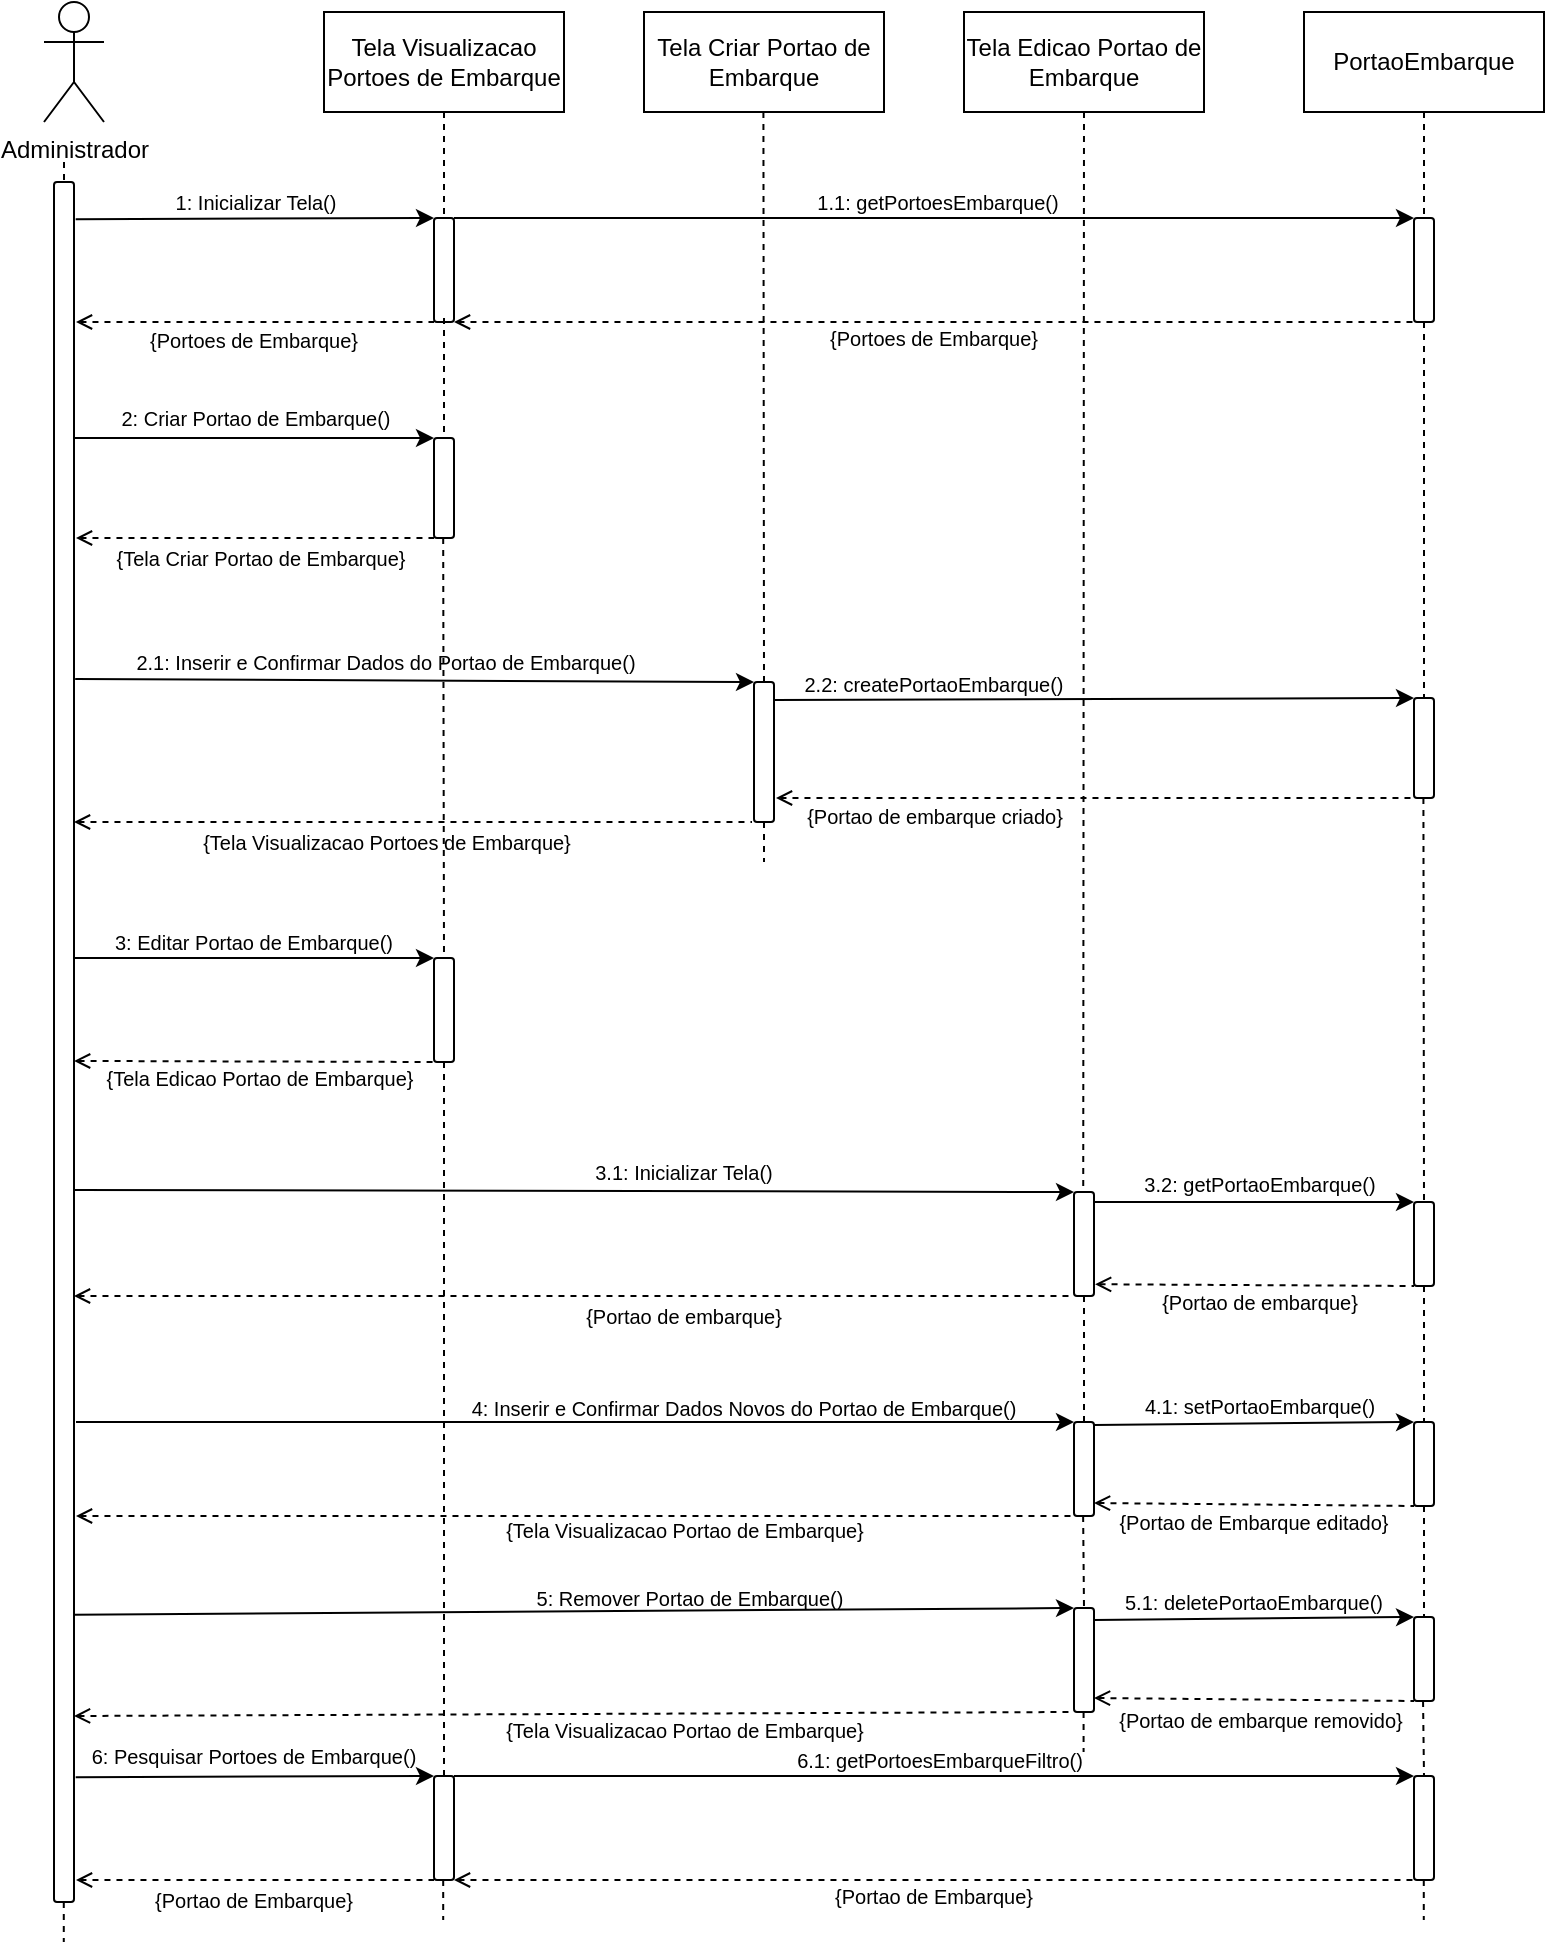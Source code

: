 <mxfile version="26.0.3">
  <diagram name="Página-1" id="dqLcOb5ojzZijLl2xL6k">
    <mxGraphModel dx="947" dy="493" grid="1" gridSize="10" guides="1" tooltips="1" connect="1" arrows="1" fold="1" page="1" pageScale="1" pageWidth="827" pageHeight="1169" math="0" shadow="0">
      <root>
        <mxCell id="0" />
        <mxCell id="1" parent="0" />
        <mxCell id="axeA_orivt2Zv7nJtLyO-1" value="Administrador" style="shape=umlActor;verticalLabelPosition=bottom;verticalAlign=top;html=1;outlineConnect=0;" parent="1" vertex="1">
          <mxGeometry x="130" y="210" width="30" height="60" as="geometry" />
        </mxCell>
        <mxCell id="axeA_orivt2Zv7nJtLyO-3" value="Tela Visualizacao Portoes de Embarque" style="rounded=0;whiteSpace=wrap;html=1;" parent="1" vertex="1">
          <mxGeometry x="270" y="215" width="120" height="50" as="geometry" />
        </mxCell>
        <mxCell id="axeA_orivt2Zv7nJtLyO-4" value="PortaoEmbarque" style="rounded=0;whiteSpace=wrap;html=1;" parent="1" vertex="1">
          <mxGeometry x="760" y="215" width="120" height="50" as="geometry" />
        </mxCell>
        <mxCell id="axeA_orivt2Zv7nJtLyO-5" value="" style="endArrow=none;dashed=1;html=1;rounded=0;exitX=0.5;exitY=1;exitDx=0;exitDy=0;" parent="1" source="axeA_orivt2Zv7nJtLyO-8" edge="1">
          <mxGeometry width="50" height="50" relative="1" as="geometry">
            <mxPoint x="140" y="290" as="sourcePoint" />
            <mxPoint x="140" y="912.5" as="targetPoint" />
          </mxGeometry>
        </mxCell>
        <mxCell id="axeA_orivt2Zv7nJtLyO-9" value="" style="endArrow=none;dashed=1;html=1;rounded=0;entryX=0.5;entryY=0;entryDx=0;entryDy=0;" parent="1" target="axeA_orivt2Zv7nJtLyO-8" edge="1">
          <mxGeometry width="50" height="50" relative="1" as="geometry">
            <mxPoint x="140" y="290" as="sourcePoint" />
            <mxPoint x="140" y="650" as="targetPoint" />
          </mxGeometry>
        </mxCell>
        <mxCell id="axeA_orivt2Zv7nJtLyO-8" value="" style="rounded=1;whiteSpace=wrap;html=1;" parent="1" vertex="1">
          <mxGeometry x="135" y="300" width="10" height="860" as="geometry" />
        </mxCell>
        <mxCell id="axeA_orivt2Zv7nJtLyO-12" value="" style="rounded=1;whiteSpace=wrap;html=1;" parent="1" vertex="1">
          <mxGeometry x="325" y="428" width="10" height="50" as="geometry" />
        </mxCell>
        <mxCell id="axeA_orivt2Zv7nJtLyO-13" value="" style="endArrow=classic;html=1;rounded=0;entryX=0;entryY=0;entryDx=0;entryDy=0;" parent="1" target="axeA_orivt2Zv7nJtLyO-12" edge="1">
          <mxGeometry width="50" height="50" relative="1" as="geometry">
            <mxPoint x="145" y="428" as="sourcePoint" />
            <mxPoint x="320" y="428" as="targetPoint" />
          </mxGeometry>
        </mxCell>
        <mxCell id="axeA_orivt2Zv7nJtLyO-14" value="&lt;font&gt;2: Criar &lt;/font&gt;Portao de Embarque&lt;font&gt;()&lt;/font&gt;" style="text;html=1;align=center;verticalAlign=middle;whiteSpace=wrap;rounded=0;fontSize=10;" parent="1" vertex="1">
          <mxGeometry x="161" y="408" width="150" height="20" as="geometry" />
        </mxCell>
        <mxCell id="axeA_orivt2Zv7nJtLyO-15" value="" style="endArrow=none;dashed=1;html=1;rounded=0;exitX=0.5;exitY=1;exitDx=0;exitDy=0;entryX=0.5;entryY=0;entryDx=0;entryDy=0;" parent="1" source="axeA_orivt2Zv7nJtLyO-4" target="axeA_orivt2Zv7nJtLyO-65" edge="1">
          <mxGeometry width="50" height="50" relative="1" as="geometry">
            <mxPoint x="929.76" y="265" as="sourcePoint" />
            <mxPoint x="929.76" y="515" as="targetPoint" />
          </mxGeometry>
        </mxCell>
        <mxCell id="axeA_orivt2Zv7nJtLyO-17" value="Tela Criar Portao de Embarque" style="rounded=0;whiteSpace=wrap;html=1;" parent="1" vertex="1">
          <mxGeometry x="430" y="215" width="120" height="50" as="geometry" />
        </mxCell>
        <mxCell id="axeA_orivt2Zv7nJtLyO-18" value="" style="endArrow=none;dashed=1;html=1;rounded=0;exitX=0.5;exitY=1;exitDx=0;exitDy=0;" parent="1" source="axeA_orivt2Zv7nJtLyO-22" edge="1">
          <mxGeometry width="50" height="50" relative="1" as="geometry">
            <mxPoint x="489.76" y="395" as="sourcePoint" />
            <mxPoint x="490" y="640" as="targetPoint" />
          </mxGeometry>
        </mxCell>
        <mxCell id="axeA_orivt2Zv7nJtLyO-20" value="{Tela Criar&amp;nbsp;Portao de Embarque}" style="text;html=1;align=center;verticalAlign=middle;whiteSpace=wrap;rounded=0;fontSize=10;" parent="1" vertex="1">
          <mxGeometry x="161" y="478" width="155" height="20" as="geometry" />
        </mxCell>
        <mxCell id="axeA_orivt2Zv7nJtLyO-23" value="" style="endArrow=none;html=1;rounded=0;entryX=0;entryY=1;entryDx=0;entryDy=0;dashed=1;endFill=0;startArrow=open;startFill=0;" parent="1" target="axeA_orivt2Zv7nJtLyO-12" edge="1">
          <mxGeometry width="50" height="50" relative="1" as="geometry">
            <mxPoint x="146" y="478" as="sourcePoint" />
            <mxPoint x="290" y="478" as="targetPoint" />
          </mxGeometry>
        </mxCell>
        <mxCell id="axeA_orivt2Zv7nJtLyO-22" value="" style="rounded=1;whiteSpace=wrap;html=1;" parent="1" vertex="1">
          <mxGeometry x="485" y="550" width="10" height="70" as="geometry" />
        </mxCell>
        <mxCell id="axeA_orivt2Zv7nJtLyO-27" value="" style="endArrow=classic;html=1;rounded=0;entryX=0;entryY=0;entryDx=0;entryDy=0;exitX=1.058;exitY=0.289;exitDx=0;exitDy=0;exitPerimeter=0;" parent="1" source="axeA_orivt2Zv7nJtLyO-8" target="axeA_orivt2Zv7nJtLyO-22" edge="1">
          <mxGeometry width="50" height="50" relative="1" as="geometry">
            <mxPoint x="150" y="550" as="sourcePoint" />
            <mxPoint x="485" y="550" as="targetPoint" />
          </mxGeometry>
        </mxCell>
        <mxCell id="axeA_orivt2Zv7nJtLyO-30" value="&lt;font&gt;2.1: Inserir e Confirmar Dados do &lt;/font&gt;Portao de Embarque&lt;font&gt;()&lt;/font&gt;" style="text;html=1;align=center;verticalAlign=middle;whiteSpace=wrap;rounded=0;fontSize=10;" parent="1" vertex="1">
          <mxGeometry x="152" y="530" width="298" height="20" as="geometry" />
        </mxCell>
        <mxCell id="axeA_orivt2Zv7nJtLyO-31" value="" style="endArrow=classic;html=1;rounded=0;exitX=1.024;exitY=0.356;exitDx=0;exitDy=0;exitPerimeter=0;entryX=0;entryY=0;entryDx=0;entryDy=0;" parent="1" target="axeA_orivt2Zv7nJtLyO-32" edge="1">
          <mxGeometry width="50" height="50" relative="1" as="geometry">
            <mxPoint x="495" y="559" as="sourcePoint" />
            <mxPoint x="630" y="558" as="targetPoint" />
          </mxGeometry>
        </mxCell>
        <mxCell id="axeA_orivt2Zv7nJtLyO-32" value="" style="rounded=1;whiteSpace=wrap;html=1;" parent="1" vertex="1">
          <mxGeometry x="815" y="558" width="10" height="50" as="geometry" />
        </mxCell>
        <mxCell id="axeA_orivt2Zv7nJtLyO-34" value="" style="endArrow=none;html=1;rounded=0;entryX=0;entryY=1;entryDx=0;entryDy=0;dashed=1;endFill=0;startArrow=open;startFill=0;" parent="1" target="axeA_orivt2Zv7nJtLyO-32" edge="1">
          <mxGeometry width="50" height="50" relative="1" as="geometry">
            <mxPoint x="496" y="608" as="sourcePoint" />
            <mxPoint x="645" y="599" as="targetPoint" />
          </mxGeometry>
        </mxCell>
        <mxCell id="axeA_orivt2Zv7nJtLyO-35" value="2.2: createPortaoEmbarque()" style="text;html=1;align=center;verticalAlign=middle;whiteSpace=wrap;rounded=0;fontSize=10;" parent="1" vertex="1">
          <mxGeometry x="475" y="541" width="200" height="20" as="geometry" />
        </mxCell>
        <mxCell id="axeA_orivt2Zv7nJtLyO-36" value="" style="endArrow=none;html=1;rounded=0;entryX=0;entryY=1;entryDx=0;entryDy=0;dashed=1;endFill=0;startArrow=open;startFill=0;" parent="1" edge="1">
          <mxGeometry width="50" height="50" relative="1" as="geometry">
            <mxPoint x="145" y="620" as="sourcePoint" />
            <mxPoint x="484" y="620" as="targetPoint" />
          </mxGeometry>
        </mxCell>
        <mxCell id="axeA_orivt2Zv7nJtLyO-37" value="{Tela Visualizacao&amp;nbsp;Portoes de Embarque}" style="text;html=1;align=center;verticalAlign=middle;whiteSpace=wrap;rounded=0;fontSize=10;" parent="1" vertex="1">
          <mxGeometry x="203.5" y="620" width="195" height="20" as="geometry" />
        </mxCell>
        <mxCell id="axeA_orivt2Zv7nJtLyO-40" value="Tela Edicao Portao de Embarque" style="rounded=0;whiteSpace=wrap;html=1;" parent="1" vertex="1">
          <mxGeometry x="590" y="215" width="120" height="50" as="geometry" />
        </mxCell>
        <mxCell id="axeA_orivt2Zv7nJtLyO-45" value="" style="endArrow=none;dashed=1;html=1;rounded=0;exitX=0.5;exitY=1;exitDx=0;exitDy=0;entryX=0.5;entryY=0;entryDx=0;entryDy=0;" parent="1" source="axeA_orivt2Zv7nJtLyO-81" target="0-eEK_Ey9VHcflzUC_9f-5" edge="1">
          <mxGeometry width="50" height="50" relative="1" as="geometry">
            <mxPoint x="650" y="140" as="sourcePoint" />
            <mxPoint x="650" y="915" as="targetPoint" />
          </mxGeometry>
        </mxCell>
        <mxCell id="axeA_orivt2Zv7nJtLyO-54" value="" style="rounded=1;whiteSpace=wrap;html=1;" parent="1" vertex="1">
          <mxGeometry x="325" y="318" width="10" height="52" as="geometry" />
        </mxCell>
        <mxCell id="axeA_orivt2Zv7nJtLyO-60" value="" style="endArrow=classic;html=1;rounded=0;exitX=1.085;exitY=0.449;exitDx=0;exitDy=0;exitPerimeter=0;entryX=0;entryY=0;entryDx=0;entryDy=0;" parent="1" target="axeA_orivt2Zv7nJtLyO-54" edge="1">
          <mxGeometry width="50" height="50" relative="1" as="geometry">
            <mxPoint x="145.85" y="318.59" as="sourcePoint" />
            <mxPoint x="690" y="309" as="targetPoint" />
          </mxGeometry>
        </mxCell>
        <mxCell id="axeA_orivt2Zv7nJtLyO-61" value="" style="endArrow=none;html=1;rounded=0;entryX=0;entryY=1;entryDx=0;entryDy=0;dashed=1;endFill=0;startArrow=open;startFill=0;" parent="1" target="axeA_orivt2Zv7nJtLyO-54" edge="1">
          <mxGeometry width="50" height="50" relative="1" as="geometry">
            <mxPoint x="146" y="370" as="sourcePoint" />
            <mxPoint x="635" y="368" as="targetPoint" />
          </mxGeometry>
        </mxCell>
        <mxCell id="axeA_orivt2Zv7nJtLyO-63" value="&lt;font&gt;1: Inicializar Tela()&lt;/font&gt;" style="text;html=1;align=center;verticalAlign=middle;whiteSpace=wrap;rounded=0;fontSize=10;" parent="1" vertex="1">
          <mxGeometry x="156" y="300" width="160" height="20" as="geometry" />
        </mxCell>
        <mxCell id="axeA_orivt2Zv7nJtLyO-65" value="" style="rounded=1;whiteSpace=wrap;html=1;" parent="1" vertex="1">
          <mxGeometry x="815" y="318" width="10" height="52" as="geometry" />
        </mxCell>
        <mxCell id="axeA_orivt2Zv7nJtLyO-66" value="" style="endArrow=classic;html=1;rounded=0;exitX=1;exitY=0;exitDx=0;exitDy=0;entryX=0;entryY=0;entryDx=0;entryDy=0;" parent="1" source="axeA_orivt2Zv7nJtLyO-54" target="axeA_orivt2Zv7nJtLyO-65" edge="1">
          <mxGeometry width="50" height="50" relative="1" as="geometry">
            <mxPoint x="624" y="318.66" as="sourcePoint" />
            <mxPoint x="820" y="320" as="targetPoint" />
          </mxGeometry>
        </mxCell>
        <mxCell id="axeA_orivt2Zv7nJtLyO-67" value="" style="endArrow=none;html=1;rounded=0;entryX=0;entryY=1;entryDx=0;entryDy=0;dashed=1;endFill=0;startArrow=open;startFill=0;exitX=1;exitY=1;exitDx=0;exitDy=0;" parent="1" source="axeA_orivt2Zv7nJtLyO-54" target="axeA_orivt2Zv7nJtLyO-65" edge="1">
          <mxGeometry width="50" height="50" relative="1" as="geometry">
            <mxPoint x="623" y="368" as="sourcePoint" />
            <mxPoint x="925" y="368" as="targetPoint" />
          </mxGeometry>
        </mxCell>
        <mxCell id="axeA_orivt2Zv7nJtLyO-68" value="&lt;font&gt;3.2: getPortaoEmbarque&lt;/font&gt;&lt;font&gt;()&lt;/font&gt;" style="text;html=1;align=center;verticalAlign=middle;whiteSpace=wrap;rounded=0;fontSize=10;" parent="1" vertex="1">
          <mxGeometry x="658" y="791" width="160" height="20" as="geometry" />
        </mxCell>
        <mxCell id="axeA_orivt2Zv7nJtLyO-70" value="{Portoes de Embarque}" style="text;html=1;align=center;verticalAlign=middle;whiteSpace=wrap;rounded=0;fontSize=10;" parent="1" vertex="1">
          <mxGeometry x="510" y="368" width="130" height="20" as="geometry" />
        </mxCell>
        <mxCell id="axeA_orivt2Zv7nJtLyO-73" value="{Portoes de Embarque}" style="text;html=1;align=center;verticalAlign=middle;whiteSpace=wrap;rounded=0;fontSize=10;" parent="1" vertex="1">
          <mxGeometry x="145" y="369" width="180" height="20" as="geometry" />
        </mxCell>
        <mxCell id="axeA_orivt2Zv7nJtLyO-76" value="" style="rounded=1;whiteSpace=wrap;html=1;" parent="1" vertex="1">
          <mxGeometry x="325" y="688" width="10" height="52" as="geometry" />
        </mxCell>
        <mxCell id="axeA_orivt2Zv7nJtLyO-77" value="" style="endArrow=classic;html=1;rounded=0;entryX=0;entryY=0;entryDx=0;entryDy=0;" parent="1" target="axeA_orivt2Zv7nJtLyO-76" edge="1">
          <mxGeometry width="50" height="50" relative="1" as="geometry">
            <mxPoint x="145" y="688" as="sourcePoint" />
            <mxPoint x="691" y="677" as="targetPoint" />
          </mxGeometry>
        </mxCell>
        <mxCell id="axeA_orivt2Zv7nJtLyO-78" value="" style="endArrow=none;html=1;rounded=0;entryX=0;entryY=1;entryDx=0;entryDy=0;dashed=1;endFill=0;startArrow=open;startFill=0;exitX=1.005;exitY=0.617;exitDx=0;exitDy=0;exitPerimeter=0;" parent="1" target="axeA_orivt2Zv7nJtLyO-76" edge="1">
          <mxGeometry width="50" height="50" relative="1" as="geometry">
            <mxPoint x="145.05" y="739.47" as="sourcePoint" />
            <mxPoint x="636" y="736" as="targetPoint" />
          </mxGeometry>
        </mxCell>
        <mxCell id="axeA_orivt2Zv7nJtLyO-79" value="&lt;font&gt;3: Editar &lt;/font&gt;Portao de Embarque&lt;font&gt;()&lt;/font&gt;" style="text;html=1;align=center;verticalAlign=middle;whiteSpace=wrap;rounded=0;fontSize=10;" parent="1" vertex="1">
          <mxGeometry x="155" y="670" width="160" height="20" as="geometry" />
        </mxCell>
        <mxCell id="axeA_orivt2Zv7nJtLyO-80" value="{Tela Edicao&amp;nbsp;Portao de Embarque}" style="text;html=1;align=center;verticalAlign=middle;whiteSpace=wrap;rounded=0;fontSize=10;" parent="1" vertex="1">
          <mxGeometry x="148" y="738" width="180" height="20" as="geometry" />
        </mxCell>
        <mxCell id="axeA_orivt2Zv7nJtLyO-81" value="" style="rounded=1;whiteSpace=wrap;html=1;" parent="1" vertex="1">
          <mxGeometry x="645" y="805" width="10" height="52" as="geometry" />
        </mxCell>
        <mxCell id="axeA_orivt2Zv7nJtLyO-83" value="" style="endArrow=classic;html=1;rounded=0;entryX=0;entryY=0;entryDx=0;entryDy=0;exitX=1.015;exitY=0.586;exitDx=0;exitDy=0;exitPerimeter=0;" parent="1" source="axeA_orivt2Zv7nJtLyO-8" target="axeA_orivt2Zv7nJtLyO-81" edge="1">
          <mxGeometry width="50" height="50" relative="1" as="geometry">
            <mxPoint x="150" y="805" as="sourcePoint" />
            <mxPoint x="785" y="809" as="targetPoint" />
          </mxGeometry>
        </mxCell>
        <mxCell id="axeA_orivt2Zv7nJtLyO-84" value="" style="endArrow=none;html=1;rounded=0;entryX=0;entryY=1;entryDx=0;entryDy=0;dashed=1;endFill=0;startArrow=open;startFill=0;" parent="1" target="axeA_orivt2Zv7nJtLyO-81" edge="1">
          <mxGeometry width="50" height="50" relative="1" as="geometry">
            <mxPoint x="145" y="857" as="sourcePoint" />
            <mxPoint x="785" y="861" as="targetPoint" />
          </mxGeometry>
        </mxCell>
        <mxCell id="axeA_orivt2Zv7nJtLyO-85" value="&lt;font&gt;3.1: Inicializar Tela()&lt;/font&gt;" style="text;html=1;align=center;verticalAlign=middle;whiteSpace=wrap;rounded=0;fontSize=10;" parent="1" vertex="1">
          <mxGeometry x="370" y="785" width="160" height="20" as="geometry" />
        </mxCell>
        <mxCell id="axeA_orivt2Zv7nJtLyO-87" value="" style="endArrow=none;dashed=1;html=1;rounded=0;entryX=0.5;entryY=0;entryDx=0;entryDy=0;" parent="1" source="axeA_orivt2Zv7nJtLyO-88" target="0-eEK_Ey9VHcflzUC_9f-7" edge="1">
          <mxGeometry width="50" height="50" relative="1" as="geometry">
            <mxPoint x="795" y="635" as="sourcePoint" />
            <mxPoint x="795" y="925" as="targetPoint" />
          </mxGeometry>
        </mxCell>
        <mxCell id="axeA_orivt2Zv7nJtLyO-88" value="" style="rounded=1;whiteSpace=wrap;html=1;" parent="1" vertex="1">
          <mxGeometry x="815" y="810" width="10" height="42" as="geometry" />
        </mxCell>
        <mxCell id="axeA_orivt2Zv7nJtLyO-90" value="" style="endArrow=classic;html=1;rounded=0;exitX=1;exitY=0;exitDx=0;exitDy=0;entryX=0;entryY=0;entryDx=0;entryDy=0;" parent="1" target="axeA_orivt2Zv7nJtLyO-88" edge="1">
          <mxGeometry width="50" height="50" relative="1" as="geometry">
            <mxPoint x="655" y="810" as="sourcePoint" />
            <mxPoint x="935" y="810.66" as="targetPoint" />
          </mxGeometry>
        </mxCell>
        <mxCell id="axeA_orivt2Zv7nJtLyO-91" value="" style="endArrow=none;html=1;rounded=0;entryX=0;entryY=1;entryDx=0;entryDy=0;dashed=1;endFill=0;startArrow=open;startFill=0;exitX=1.054;exitY=0.887;exitDx=0;exitDy=0;exitPerimeter=0;" parent="1" source="axeA_orivt2Zv7nJtLyO-81" target="axeA_orivt2Zv7nJtLyO-88" edge="1">
          <mxGeometry width="50" height="50" relative="1" as="geometry">
            <mxPoint x="660" y="852" as="sourcePoint" />
            <mxPoint x="786" y="852" as="targetPoint" />
          </mxGeometry>
        </mxCell>
        <mxCell id="axeA_orivt2Zv7nJtLyO-92" value="&lt;font&gt;1.1: get&lt;/font&gt;PortoesEmbarque&lt;font&gt;()&lt;/font&gt;" style="text;html=1;align=center;verticalAlign=middle;whiteSpace=wrap;rounded=0;fontSize=10;" parent="1" vertex="1">
          <mxGeometry x="497" y="300" width="160" height="20" as="geometry" />
        </mxCell>
        <mxCell id="axeA_orivt2Zv7nJtLyO-93" value="{Portao de embarque}" style="text;html=1;align=center;verticalAlign=middle;whiteSpace=wrap;rounded=0;fontSize=10;" parent="1" vertex="1">
          <mxGeometry x="673" y="850" width="130" height="20" as="geometry" />
        </mxCell>
        <mxCell id="axeA_orivt2Zv7nJtLyO-94" value="{Portao de embarque}" style="text;html=1;align=center;verticalAlign=middle;whiteSpace=wrap;rounded=0;fontSize=10;" parent="1" vertex="1">
          <mxGeometry x="385" y="857" width="130" height="20" as="geometry" />
        </mxCell>
        <mxCell id="0-eEK_Ey9VHcflzUC_9f-3" value="&lt;font&gt;4: Inserir e Confirmar Dados Novos do &lt;/font&gt;Portao de Embarque&lt;font&gt;()&lt;/font&gt;" style="text;html=1;align=center;verticalAlign=middle;whiteSpace=wrap;rounded=0;fontSize=10;" parent="1" vertex="1">
          <mxGeometry x="330" y="903" width="300" height="20" as="geometry" />
        </mxCell>
        <mxCell id="0-eEK_Ey9VHcflzUC_9f-4" value="" style="endArrow=classic;html=1;rounded=0;entryX=0;entryY=0;entryDx=0;entryDy=0;" parent="1" target="0-eEK_Ey9VHcflzUC_9f-5" edge="1">
          <mxGeometry width="50" height="50" relative="1" as="geometry">
            <mxPoint x="146" y="920" as="sourcePoint" />
            <mxPoint x="785" y="929" as="targetPoint" />
            <Array as="points">
              <mxPoint x="370" y="920" />
            </Array>
          </mxGeometry>
        </mxCell>
        <mxCell id="0-eEK_Ey9VHcflzUC_9f-5" value="" style="rounded=1;whiteSpace=wrap;html=1;" parent="1" vertex="1">
          <mxGeometry x="645" y="920" width="10" height="47" as="geometry" />
        </mxCell>
        <mxCell id="0-eEK_Ey9VHcflzUC_9f-6" value="" style="endArrow=none;html=1;rounded=0;entryX=0;entryY=1;entryDx=0;entryDy=0;dashed=1;endFill=0;startArrow=open;startFill=0;" parent="1" target="0-eEK_Ey9VHcflzUC_9f-5" edge="1">
          <mxGeometry width="50" height="50" relative="1" as="geometry">
            <mxPoint x="146" y="967" as="sourcePoint" />
            <mxPoint x="784" y="971" as="targetPoint" />
          </mxGeometry>
        </mxCell>
        <mxCell id="0-eEK_Ey9VHcflzUC_9f-7" value="" style="rounded=1;whiteSpace=wrap;html=1;" parent="1" vertex="1">
          <mxGeometry x="815" y="920" width="10" height="42" as="geometry" />
        </mxCell>
        <mxCell id="0-eEK_Ey9VHcflzUC_9f-9" value="&lt;font&gt;4.1: setPortaoEmbarque&lt;/font&gt;&lt;font&gt;()&lt;/font&gt;" style="text;html=1;align=center;verticalAlign=middle;whiteSpace=wrap;rounded=0;fontSize=10;" parent="1" vertex="1">
          <mxGeometry x="658" y="902" width="160" height="20" as="geometry" />
        </mxCell>
        <mxCell id="0-eEK_Ey9VHcflzUC_9f-10" value="" style="endArrow=classic;html=1;rounded=0;exitX=1;exitY=0;exitDx=0;exitDy=0;entryX=0;entryY=0;entryDx=0;entryDy=0;" parent="1" target="0-eEK_Ey9VHcflzUC_9f-7" edge="1">
          <mxGeometry width="50" height="50" relative="1" as="geometry">
            <mxPoint x="655" y="921.5" as="sourcePoint" />
            <mxPoint x="785" y="921.5" as="targetPoint" />
          </mxGeometry>
        </mxCell>
        <mxCell id="0-eEK_Ey9VHcflzUC_9f-12" value="" style="endArrow=none;html=1;rounded=0;entryX=0;entryY=1;entryDx=0;entryDy=0;dashed=1;endFill=0;startArrow=open;startFill=0;exitX=1.054;exitY=0.887;exitDx=0;exitDy=0;exitPerimeter=0;" parent="1" target="0-eEK_Ey9VHcflzUC_9f-7" edge="1">
          <mxGeometry width="50" height="50" relative="1" as="geometry">
            <mxPoint x="655" y="960.5" as="sourcePoint" />
            <mxPoint x="784" y="961.5" as="targetPoint" />
          </mxGeometry>
        </mxCell>
        <mxCell id="0-eEK_Ey9VHcflzUC_9f-13" value="{Tela Visualizacao&amp;nbsp;Portao de Embarque}" style="text;html=1;align=center;verticalAlign=middle;whiteSpace=wrap;rounded=0;fontSize=10;" parent="1" vertex="1">
          <mxGeometry x="352.5" y="964" width="195" height="20" as="geometry" />
        </mxCell>
        <mxCell id="0-eEK_Ey9VHcflzUC_9f-14" value="&lt;font&gt;5: Remover &lt;/font&gt;Portao de Embarque&lt;font&gt;()&lt;/font&gt;" style="text;html=1;align=center;verticalAlign=middle;whiteSpace=wrap;rounded=0;fontSize=10;" parent="1" vertex="1">
          <mxGeometry x="328" y="997.5" width="250" height="20" as="geometry" />
        </mxCell>
        <mxCell id="0-eEK_Ey9VHcflzUC_9f-15" value="" style="endArrow=classic;html=1;rounded=0;exitX=0.964;exitY=0.833;exitDx=0;exitDy=0;exitPerimeter=0;entryX=0;entryY=0;entryDx=0;entryDy=0;" parent="1" source="axeA_orivt2Zv7nJtLyO-8" target="0-eEK_Ey9VHcflzUC_9f-16" edge="1">
          <mxGeometry width="50" height="50" relative="1" as="geometry">
            <mxPoint x="146" y="1027" as="sourcePoint" />
            <mxPoint x="640" y="1013" as="targetPoint" />
          </mxGeometry>
        </mxCell>
        <mxCell id="0-eEK_Ey9VHcflzUC_9f-16" value="" style="rounded=1;whiteSpace=wrap;html=1;" parent="1" vertex="1">
          <mxGeometry x="645" y="1013" width="10" height="52" as="geometry" />
        </mxCell>
        <mxCell id="0-eEK_Ey9VHcflzUC_9f-17" value="" style="endArrow=none;html=1;rounded=0;entryX=0;entryY=1;entryDx=0;entryDy=0;dashed=1;endFill=0;startArrow=open;startFill=0;" parent="1" target="0-eEK_Ey9VHcflzUC_9f-16" edge="1">
          <mxGeometry width="50" height="50" relative="1" as="geometry">
            <mxPoint x="145" y="1067" as="sourcePoint" />
            <mxPoint x="784" y="1069" as="targetPoint" />
          </mxGeometry>
        </mxCell>
        <mxCell id="0-eEK_Ey9VHcflzUC_9f-18" value="{Tela Visualizacao&amp;nbsp;Portao de Embarque}" style="text;html=1;align=center;verticalAlign=middle;whiteSpace=wrap;rounded=0;fontSize=10;" parent="1" vertex="1">
          <mxGeometry x="352.5" y="1064" width="195" height="20" as="geometry" />
        </mxCell>
        <mxCell id="0-eEK_Ey9VHcflzUC_9f-19" value="" style="endArrow=none;dashed=1;html=1;rounded=0;exitX=0.5;exitY=1;exitDx=0;exitDy=0;entryX=0.5;entryY=0;entryDx=0;entryDy=0;" parent="1" source="0-eEK_Ey9VHcflzUC_9f-7" target="0-eEK_Ey9VHcflzUC_9f-20" edge="1">
          <mxGeometry width="50" height="50" relative="1" as="geometry">
            <mxPoint x="794.69" y="971" as="sourcePoint" />
            <mxPoint x="795" y="1019" as="targetPoint" />
          </mxGeometry>
        </mxCell>
        <mxCell id="0-eEK_Ey9VHcflzUC_9f-20" value="" style="rounded=1;whiteSpace=wrap;html=1;" parent="1" vertex="1">
          <mxGeometry x="815" y="1017.5" width="10" height="42" as="geometry" />
        </mxCell>
        <mxCell id="0-eEK_Ey9VHcflzUC_9f-21" value="&lt;font&gt;5.1: delete&lt;/font&gt;PortaoEmbarque&lt;font&gt;()&lt;/font&gt;" style="text;html=1;align=center;verticalAlign=middle;whiteSpace=wrap;rounded=0;fontSize=10;" parent="1" vertex="1">
          <mxGeometry x="655" y="999.5" width="160" height="20" as="geometry" />
        </mxCell>
        <mxCell id="0-eEK_Ey9VHcflzUC_9f-22" value="" style="endArrow=classic;html=1;rounded=0;exitX=1;exitY=0;exitDx=0;exitDy=0;entryX=0;entryY=0;entryDx=0;entryDy=0;" parent="1" target="0-eEK_Ey9VHcflzUC_9f-20" edge="1">
          <mxGeometry width="50" height="50" relative="1" as="geometry">
            <mxPoint x="655" y="1019" as="sourcePoint" />
            <mxPoint x="785" y="1019" as="targetPoint" />
          </mxGeometry>
        </mxCell>
        <mxCell id="0-eEK_Ey9VHcflzUC_9f-23" value="" style="endArrow=none;html=1;rounded=0;entryX=0;entryY=1;entryDx=0;entryDy=0;dashed=1;endFill=0;startArrow=open;startFill=0;exitX=1.054;exitY=0.887;exitDx=0;exitDy=0;exitPerimeter=0;" parent="1" target="0-eEK_Ey9VHcflzUC_9f-20" edge="1">
          <mxGeometry width="50" height="50" relative="1" as="geometry">
            <mxPoint x="655" y="1058" as="sourcePoint" />
            <mxPoint x="784" y="1059" as="targetPoint" />
          </mxGeometry>
        </mxCell>
        <mxCell id="0-eEK_Ey9VHcflzUC_9f-25" value="" style="endArrow=none;dashed=1;html=1;rounded=0;exitX=0.5;exitY=1;exitDx=0;exitDy=0;entryX=0.5;entryY=0;entryDx=0;entryDy=0;" parent="1" target="-u--zJyqtq7YNAQtrUt4-5" edge="1">
          <mxGeometry width="50" height="50" relative="1" as="geometry">
            <mxPoint x="819.53" y="1059.5" as="sourcePoint" />
            <mxPoint x="819.53" y="1079.5" as="targetPoint" />
          </mxGeometry>
        </mxCell>
        <mxCell id="0-eEK_Ey9VHcflzUC_9f-27" value="" style="endArrow=none;dashed=1;html=1;rounded=0;exitX=0.5;exitY=1;exitDx=0;exitDy=0;" parent="1" edge="1">
          <mxGeometry width="50" height="50" relative="1" as="geometry">
            <mxPoint x="139.89" y="1160" as="sourcePoint" />
            <mxPoint x="139.89" y="1180" as="targetPoint" />
          </mxGeometry>
        </mxCell>
        <mxCell id="0-eEK_Ey9VHcflzUC_9f-28" value="{Portao de embarque removido}" style="text;html=1;align=center;verticalAlign=middle;whiteSpace=wrap;rounded=0;fontSize=10;" parent="1" vertex="1">
          <mxGeometry x="662" y="1059" width="153" height="20" as="geometry" />
        </mxCell>
        <mxCell id="0-eEK_Ey9VHcflzUC_9f-29" value="{Portao de Embarque editado}" style="text;html=1;align=center;verticalAlign=middle;whiteSpace=wrap;rounded=0;fontSize=10;" parent="1" vertex="1">
          <mxGeometry x="660" y="960" width="150" height="20" as="geometry" />
        </mxCell>
        <mxCell id="UyoI0o9oHa3tuSuAJXwl-8" value="" style="endArrow=none;dashed=1;html=1;rounded=0;exitX=0.5;exitY=1;exitDx=0;exitDy=0;entryX=0.5;entryY=0;entryDx=0;entryDy=0;" parent="1" source="axeA_orivt2Zv7nJtLyO-3" target="axeA_orivt2Zv7nJtLyO-54" edge="1">
          <mxGeometry width="50" height="50" relative="1" as="geometry">
            <mxPoint x="328" y="265" as="sourcePoint" />
            <mxPoint x="328" y="318" as="targetPoint" />
          </mxGeometry>
        </mxCell>
        <mxCell id="UyoI0o9oHa3tuSuAJXwl-10" value="" style="endArrow=none;dashed=1;html=1;rounded=0;exitX=0.5;exitY=1;exitDx=0;exitDy=0;entryX=0.5;entryY=0;entryDx=0;entryDy=0;" parent="1" target="axeA_orivt2Zv7nJtLyO-22" edge="1">
          <mxGeometry width="50" height="50" relative="1" as="geometry">
            <mxPoint x="489.71" y="265" as="sourcePoint" />
            <mxPoint x="489.71" y="318" as="targetPoint" />
          </mxGeometry>
        </mxCell>
        <mxCell id="UyoI0o9oHa3tuSuAJXwl-11" value="" style="endArrow=none;dashed=1;html=1;rounded=0;" parent="1" edge="1">
          <mxGeometry width="50" height="50" relative="1" as="geometry">
            <mxPoint x="820" y="370" as="sourcePoint" />
            <mxPoint x="820" y="558" as="targetPoint" />
          </mxGeometry>
        </mxCell>
        <mxCell id="UyoI0o9oHa3tuSuAJXwl-12" value="" style="endArrow=none;dashed=1;html=1;rounded=0;exitX=0.5;exitY=1;exitDx=0;exitDy=0;entryX=0.5;entryY=0;entryDx=0;entryDy=0;" parent="1" target="axeA_orivt2Zv7nJtLyO-12" edge="1">
          <mxGeometry width="50" height="50" relative="1" as="geometry">
            <mxPoint x="330" y="368" as="sourcePoint" />
            <mxPoint x="330" y="421" as="targetPoint" />
          </mxGeometry>
        </mxCell>
        <mxCell id="UyoI0o9oHa3tuSuAJXwl-14" value="" style="endArrow=none;dashed=1;html=1;rounded=0;exitX=0.5;exitY=1;exitDx=0;exitDy=0;entryX=0.5;entryY=0;entryDx=0;entryDy=0;" parent="1" target="axeA_orivt2Zv7nJtLyO-76" edge="1">
          <mxGeometry width="50" height="50" relative="1" as="geometry">
            <mxPoint x="329.6" y="478" as="sourcePoint" />
            <mxPoint x="329.6" y="538" as="targetPoint" />
          </mxGeometry>
        </mxCell>
        <mxCell id="UyoI0o9oHa3tuSuAJXwl-15" value="" style="endArrow=none;dashed=1;html=1;rounded=0;exitX=0.5;exitY=1;exitDx=0;exitDy=0;entryX=0.5;entryY=0;entryDx=0;entryDy=0;" parent="1" source="axeA_orivt2Zv7nJtLyO-40" edge="1">
          <mxGeometry width="50" height="50" relative="1" as="geometry">
            <mxPoint x="649.62" y="742" as="sourcePoint" />
            <mxPoint x="649.62" y="805" as="targetPoint" />
          </mxGeometry>
        </mxCell>
        <mxCell id="UyoI0o9oHa3tuSuAJXwl-18" value="{Portao de embarque criado}" style="text;html=1;align=center;verticalAlign=middle;whiteSpace=wrap;rounded=0;fontSize=10;" parent="1" vertex="1">
          <mxGeometry x="497.5" y="607" width="155" height="20" as="geometry" />
        </mxCell>
        <mxCell id="UyoI0o9oHa3tuSuAJXwl-19" value="" style="endArrow=none;dashed=1;html=1;rounded=0;exitX=0.5;exitY=1;exitDx=0;exitDy=0;entryX=0.5;entryY=0;entryDx=0;entryDy=0;" parent="1" target="0-eEK_Ey9VHcflzUC_9f-16" edge="1">
          <mxGeometry width="50" height="50" relative="1" as="geometry">
            <mxPoint x="649.57" y="967" as="sourcePoint" />
            <mxPoint x="650" y="1010" as="targetPoint" />
          </mxGeometry>
        </mxCell>
        <mxCell id="UyoI0o9oHa3tuSuAJXwl-21" value="" style="endArrow=none;dashed=1;html=1;rounded=0;exitX=0.5;exitY=1;exitDx=0;exitDy=0;" parent="1" edge="1">
          <mxGeometry width="50" height="50" relative="1" as="geometry">
            <mxPoint x="649.79" y="1065" as="sourcePoint" />
            <mxPoint x="649.79" y="1085" as="targetPoint" />
          </mxGeometry>
        </mxCell>
        <mxCell id="UyoI0o9oHa3tuSuAJXwl-22" value="" style="endArrow=none;dashed=1;html=1;rounded=0;entryX=0.5;entryY=0;entryDx=0;entryDy=0;" parent="1" target="axeA_orivt2Zv7nJtLyO-88" edge="1">
          <mxGeometry width="50" height="50" relative="1" as="geometry">
            <mxPoint x="819.71" y="608" as="sourcePoint" />
            <mxPoint x="819.71" y="796" as="targetPoint" />
          </mxGeometry>
        </mxCell>
        <mxCell id="UyoI0o9oHa3tuSuAJXwl-23" value="" style="endArrow=none;dashed=1;html=1;rounded=0;exitX=0.5;exitY=1;exitDx=0;exitDy=0;entryX=0.5;entryY=0;entryDx=0;entryDy=0;" parent="1" target="-u--zJyqtq7YNAQtrUt4-1" edge="1">
          <mxGeometry width="50" height="50" relative="1" as="geometry">
            <mxPoint x="330.0" y="740" as="sourcePoint" />
            <mxPoint x="330.0" y="760" as="targetPoint" />
          </mxGeometry>
        </mxCell>
        <mxCell id="-u--zJyqtq7YNAQtrUt4-1" value="" style="rounded=1;whiteSpace=wrap;html=1;" parent="1" vertex="1">
          <mxGeometry x="325" y="1097" width="10" height="52" as="geometry" />
        </mxCell>
        <mxCell id="-u--zJyqtq7YNAQtrUt4-2" value="" style="endArrow=classic;html=1;rounded=0;exitX=1.085;exitY=0.449;exitDx=0;exitDy=0;exitPerimeter=0;entryX=0;entryY=0;entryDx=0;entryDy=0;" parent="1" target="-u--zJyqtq7YNAQtrUt4-1" edge="1">
          <mxGeometry width="50" height="50" relative="1" as="geometry">
            <mxPoint x="145.85" y="1097.59" as="sourcePoint" />
            <mxPoint x="690" y="1088" as="targetPoint" />
          </mxGeometry>
        </mxCell>
        <mxCell id="-u--zJyqtq7YNAQtrUt4-3" value="" style="endArrow=none;html=1;rounded=0;entryX=0;entryY=1;entryDx=0;entryDy=0;dashed=1;endFill=0;startArrow=open;startFill=0;" parent="1" target="-u--zJyqtq7YNAQtrUt4-1" edge="1">
          <mxGeometry width="50" height="50" relative="1" as="geometry">
            <mxPoint x="146" y="1149" as="sourcePoint" />
            <mxPoint x="635" y="1147" as="targetPoint" />
          </mxGeometry>
        </mxCell>
        <mxCell id="-u--zJyqtq7YNAQtrUt4-4" value="&lt;font&gt;6: Pesquisar &lt;/font&gt;Portoes de Embarque&lt;font&gt;()&lt;/font&gt;" style="text;html=1;align=center;verticalAlign=middle;whiteSpace=wrap;rounded=0;fontSize=10;" parent="1" vertex="1">
          <mxGeometry x="148" y="1077" width="174" height="20" as="geometry" />
        </mxCell>
        <mxCell id="-u--zJyqtq7YNAQtrUt4-5" value="" style="rounded=1;whiteSpace=wrap;html=1;" parent="1" vertex="1">
          <mxGeometry x="815" y="1097" width="10" height="52" as="geometry" />
        </mxCell>
        <mxCell id="-u--zJyqtq7YNAQtrUt4-6" value="" style="endArrow=classic;html=1;rounded=0;exitX=1;exitY=0;exitDx=0;exitDy=0;entryX=0;entryY=0;entryDx=0;entryDy=0;" parent="1" source="-u--zJyqtq7YNAQtrUt4-1" target="-u--zJyqtq7YNAQtrUt4-5" edge="1">
          <mxGeometry width="50" height="50" relative="1" as="geometry">
            <mxPoint x="624" y="1097.66" as="sourcePoint" />
            <mxPoint x="820" y="1099" as="targetPoint" />
          </mxGeometry>
        </mxCell>
        <mxCell id="-u--zJyqtq7YNAQtrUt4-7" value="" style="endArrow=none;html=1;rounded=0;entryX=0;entryY=1;entryDx=0;entryDy=0;dashed=1;endFill=0;startArrow=open;startFill=0;exitX=1;exitY=1;exitDx=0;exitDy=0;" parent="1" source="-u--zJyqtq7YNAQtrUt4-1" target="-u--zJyqtq7YNAQtrUt4-5" edge="1">
          <mxGeometry width="50" height="50" relative="1" as="geometry">
            <mxPoint x="623" y="1147" as="sourcePoint" />
            <mxPoint x="925" y="1147" as="targetPoint" />
          </mxGeometry>
        </mxCell>
        <mxCell id="-u--zJyqtq7YNAQtrUt4-8" value="{Portao de Embarque}" style="text;html=1;align=center;verticalAlign=middle;whiteSpace=wrap;rounded=0;fontSize=10;" parent="1" vertex="1">
          <mxGeometry x="510" y="1147" width="130" height="20" as="geometry" />
        </mxCell>
        <mxCell id="-u--zJyqtq7YNAQtrUt4-9" value="{Portao de Embarque}" style="text;html=1;align=center;verticalAlign=middle;whiteSpace=wrap;rounded=0;fontSize=10;" parent="1" vertex="1">
          <mxGeometry x="145" y="1149" width="180" height="20" as="geometry" />
        </mxCell>
        <mxCell id="-u--zJyqtq7YNAQtrUt4-10" value="&lt;font&gt;6.1: get&lt;/font&gt;Portoe&lt;font&gt;sEmbarqueFiltro()&lt;/font&gt;" style="text;html=1;align=center;verticalAlign=middle;whiteSpace=wrap;rounded=0;fontSize=10;" parent="1" vertex="1">
          <mxGeometry x="498" y="1079" width="160" height="20" as="geometry" />
        </mxCell>
        <mxCell id="-u--zJyqtq7YNAQtrUt4-12" value="" style="endArrow=none;dashed=1;html=1;rounded=0;exitX=0.5;exitY=1;exitDx=0;exitDy=0;" parent="1" edge="1">
          <mxGeometry width="50" height="50" relative="1" as="geometry">
            <mxPoint x="819.89" y="1149" as="sourcePoint" />
            <mxPoint x="819.89" y="1169" as="targetPoint" />
          </mxGeometry>
        </mxCell>
        <mxCell id="RL5L2QmKVNSbqxoODXSL-1" value="" style="endArrow=none;dashed=1;html=1;rounded=0;exitX=0.5;exitY=1;exitDx=0;exitDy=0;" parent="1" edge="1">
          <mxGeometry width="50" height="50" relative="1" as="geometry">
            <mxPoint x="329.6" y="1149" as="sourcePoint" />
            <mxPoint x="329.6" y="1169" as="targetPoint" />
          </mxGeometry>
        </mxCell>
      </root>
    </mxGraphModel>
  </diagram>
</mxfile>
